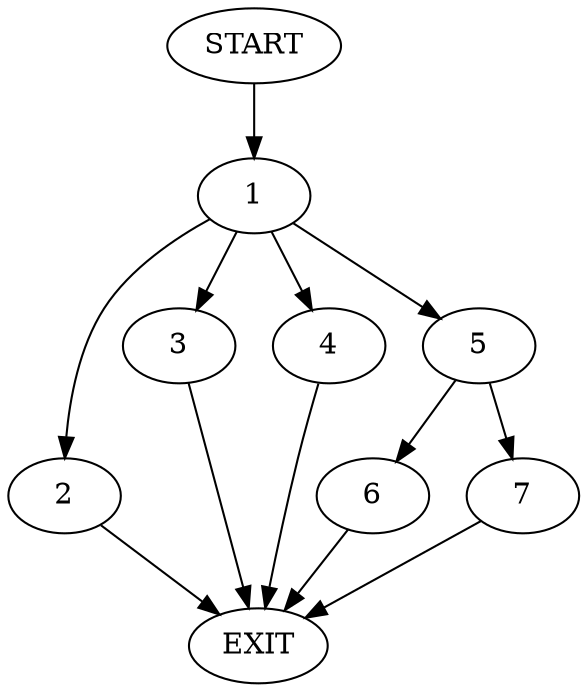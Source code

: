 digraph {
0 [label="START"]
8 [label="EXIT"]
0 -> 1
1 -> 2
1 -> 3
1 -> 4
1 -> 5
4 -> 8
5 -> 6
5 -> 7
3 -> 8
2 -> 8
6 -> 8
7 -> 8
}
